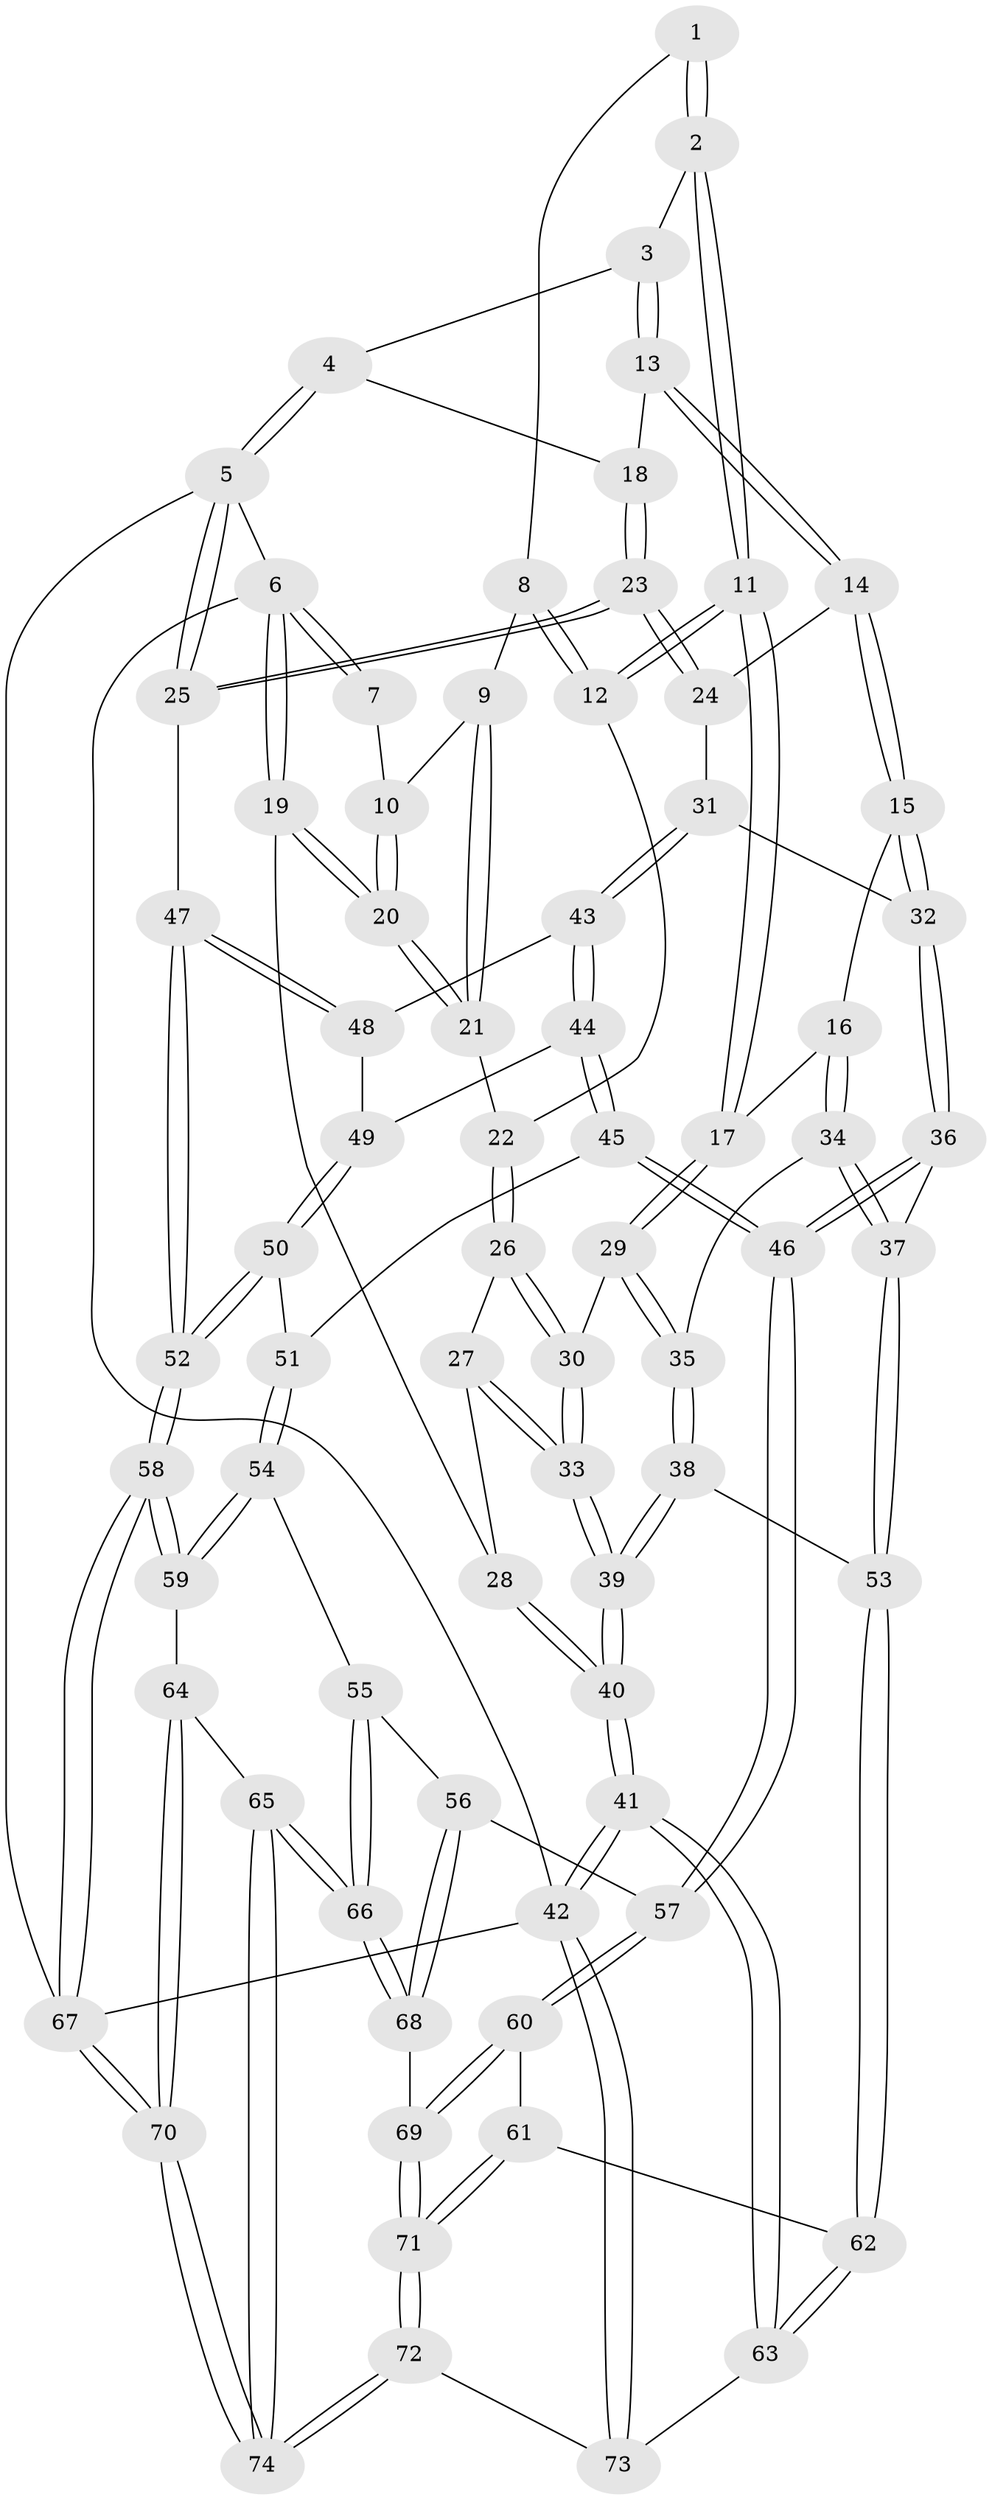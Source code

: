 // Generated by graph-tools (version 1.1) at 2025/50/03/09/25 03:50:59]
// undirected, 74 vertices, 182 edges
graph export_dot {
graph [start="1"]
  node [color=gray90,style=filled];
  1 [pos="+0.29912569975038183+0"];
  2 [pos="+0.47793523434048824+0"];
  3 [pos="+0.6590139956910248+0"];
  4 [pos="+0.8869977727387222+0"];
  5 [pos="+1+0"];
  6 [pos="+0+0"];
  7 [pos="+0.24117524983102825+0"];
  8 [pos="+0.2259824972672577+0.08034752158366039"];
  9 [pos="+0.1866251485098055+0.12811282485151204"];
  10 [pos="+0.09150551787914765+0.1383362142325737"];
  11 [pos="+0.42341832510330346+0.24631283383001973"];
  12 [pos="+0.2875198963719513+0.17944730973927947"];
  13 [pos="+0.716323108506838+0.08934947929851632"];
  14 [pos="+0.702189352282023+0.20674524612678205"];
  15 [pos="+0.635882201458642+0.3000294471653733"];
  16 [pos="+0.5647942833160099+0.31038742007810743"];
  17 [pos="+0.42552606821743927+0.2605952105769191"];
  18 [pos="+0.9342740288402692+0.17395076411851143"];
  19 [pos="+0+0.19180839374932146"];
  20 [pos="+0+0.1737407757317091"];
  21 [pos="+0.1872764951548893+0.21792483565507226"];
  22 [pos="+0.19847603165802505+0.24558669483904288"];
  23 [pos="+1+0.3137009261477578"];
  24 [pos="+0.8736034900239189+0.31050899182956765"];
  25 [pos="+1+0.3338358307544237"];
  26 [pos="+0.20173146767731423+0.30529391558545327"];
  27 [pos="+0.03568205234312879+0.31317939573862263"];
  28 [pos="+0+0.19987367780970552"];
  29 [pos="+0.33955951481959784+0.3565859313723193"];
  30 [pos="+0.23587965600031285+0.33413239128156985"];
  31 [pos="+0.733201795932874+0.4328731819930709"];
  32 [pos="+0.6563040368759621+0.3331026828846922"];
  33 [pos="+0.1227051199565891+0.4950501183933906"];
  34 [pos="+0.5107092960181087+0.5601983031427685"];
  35 [pos="+0.3554436655437962+0.46046992176784995"];
  36 [pos="+0.5439160414248831+0.6041681261769369"];
  37 [pos="+0.5384390909310686+0.6019377401624488"];
  38 [pos="+0.19806520032846175+0.613206100430787"];
  39 [pos="+0.11050202000135889+0.6411783989936483"];
  40 [pos="+0+0.8615055706703495"];
  41 [pos="+0+0.9044833577425292"];
  42 [pos="+0+1"];
  43 [pos="+0.7346387338517941+0.4409565693384059"];
  44 [pos="+0.7181142280463687+0.4850223775852583"];
  45 [pos="+0.6225398899801998+0.5862433587544914"];
  46 [pos="+0.5490338813713365+0.6066742121671597"];
  47 [pos="+1+0.49230460939493365"];
  48 [pos="+0.913955833984895+0.4820557839442132"];
  49 [pos="+0.7943320407959207+0.5524750091960805"];
  50 [pos="+0.8134609790826554+0.602365726481582"];
  51 [pos="+0.777443417440601+0.6676939346385852"];
  52 [pos="+1+0.4971202522830647"];
  53 [pos="+0.4014490241933723+0.6873459936668037"];
  54 [pos="+0.7929902254550679+0.7023791180070554"];
  55 [pos="+0.7487306553607956+0.732126566361607"];
  56 [pos="+0.6407443670560057+0.7494634241984827"];
  57 [pos="+0.5677986462039504+0.681653050829417"];
  58 [pos="+1+0.7069670983699954"];
  59 [pos="+0.8374918086773138+0.7328164317934694"];
  60 [pos="+0.5406249372542885+0.7661688971754583"];
  61 [pos="+0.44859867881971527+0.8414193273300334"];
  62 [pos="+0.37629823736383183+0.8137565617582272"];
  63 [pos="+0.31957450356865363+0.8450641165604491"];
  64 [pos="+0.8082431049624381+0.8286717780119153"];
  65 [pos="+0.7164985335258777+0.8713970603691712"];
  66 [pos="+0.7007468834483337+0.8546791839611689"];
  67 [pos="+1+1"];
  68 [pos="+0.6691960059677001+0.8372077502179186"];
  69 [pos="+0.58403952125564+0.8662875392309409"];
  70 [pos="+1+1"];
  71 [pos="+0.5248576902840068+0.9648856796688869"];
  72 [pos="+0.531581413682802+1"];
  73 [pos="+0.5012368849089381+1"];
  74 [pos="+0.7286413109865408+1"];
  1 -- 2;
  1 -- 2;
  1 -- 8;
  2 -- 3;
  2 -- 11;
  2 -- 11;
  3 -- 4;
  3 -- 13;
  3 -- 13;
  4 -- 5;
  4 -- 5;
  4 -- 18;
  5 -- 6;
  5 -- 25;
  5 -- 25;
  5 -- 67;
  6 -- 7;
  6 -- 7;
  6 -- 19;
  6 -- 19;
  6 -- 42;
  7 -- 10;
  8 -- 9;
  8 -- 12;
  8 -- 12;
  9 -- 10;
  9 -- 21;
  9 -- 21;
  10 -- 20;
  10 -- 20;
  11 -- 12;
  11 -- 12;
  11 -- 17;
  11 -- 17;
  12 -- 22;
  13 -- 14;
  13 -- 14;
  13 -- 18;
  14 -- 15;
  14 -- 15;
  14 -- 24;
  15 -- 16;
  15 -- 32;
  15 -- 32;
  16 -- 17;
  16 -- 34;
  16 -- 34;
  17 -- 29;
  17 -- 29;
  18 -- 23;
  18 -- 23;
  19 -- 20;
  19 -- 20;
  19 -- 28;
  20 -- 21;
  20 -- 21;
  21 -- 22;
  22 -- 26;
  22 -- 26;
  23 -- 24;
  23 -- 24;
  23 -- 25;
  23 -- 25;
  24 -- 31;
  25 -- 47;
  26 -- 27;
  26 -- 30;
  26 -- 30;
  27 -- 28;
  27 -- 33;
  27 -- 33;
  28 -- 40;
  28 -- 40;
  29 -- 30;
  29 -- 35;
  29 -- 35;
  30 -- 33;
  30 -- 33;
  31 -- 32;
  31 -- 43;
  31 -- 43;
  32 -- 36;
  32 -- 36;
  33 -- 39;
  33 -- 39;
  34 -- 35;
  34 -- 37;
  34 -- 37;
  35 -- 38;
  35 -- 38;
  36 -- 37;
  36 -- 46;
  36 -- 46;
  37 -- 53;
  37 -- 53;
  38 -- 39;
  38 -- 39;
  38 -- 53;
  39 -- 40;
  39 -- 40;
  40 -- 41;
  40 -- 41;
  41 -- 42;
  41 -- 42;
  41 -- 63;
  41 -- 63;
  42 -- 73;
  42 -- 73;
  42 -- 67;
  43 -- 44;
  43 -- 44;
  43 -- 48;
  44 -- 45;
  44 -- 45;
  44 -- 49;
  45 -- 46;
  45 -- 46;
  45 -- 51;
  46 -- 57;
  46 -- 57;
  47 -- 48;
  47 -- 48;
  47 -- 52;
  47 -- 52;
  48 -- 49;
  49 -- 50;
  49 -- 50;
  50 -- 51;
  50 -- 52;
  50 -- 52;
  51 -- 54;
  51 -- 54;
  52 -- 58;
  52 -- 58;
  53 -- 62;
  53 -- 62;
  54 -- 55;
  54 -- 59;
  54 -- 59;
  55 -- 56;
  55 -- 66;
  55 -- 66;
  56 -- 57;
  56 -- 68;
  56 -- 68;
  57 -- 60;
  57 -- 60;
  58 -- 59;
  58 -- 59;
  58 -- 67;
  58 -- 67;
  59 -- 64;
  60 -- 61;
  60 -- 69;
  60 -- 69;
  61 -- 62;
  61 -- 71;
  61 -- 71;
  62 -- 63;
  62 -- 63;
  63 -- 73;
  64 -- 65;
  64 -- 70;
  64 -- 70;
  65 -- 66;
  65 -- 66;
  65 -- 74;
  65 -- 74;
  66 -- 68;
  66 -- 68;
  67 -- 70;
  67 -- 70;
  68 -- 69;
  69 -- 71;
  69 -- 71;
  70 -- 74;
  70 -- 74;
  71 -- 72;
  71 -- 72;
  72 -- 73;
  72 -- 74;
  72 -- 74;
}
